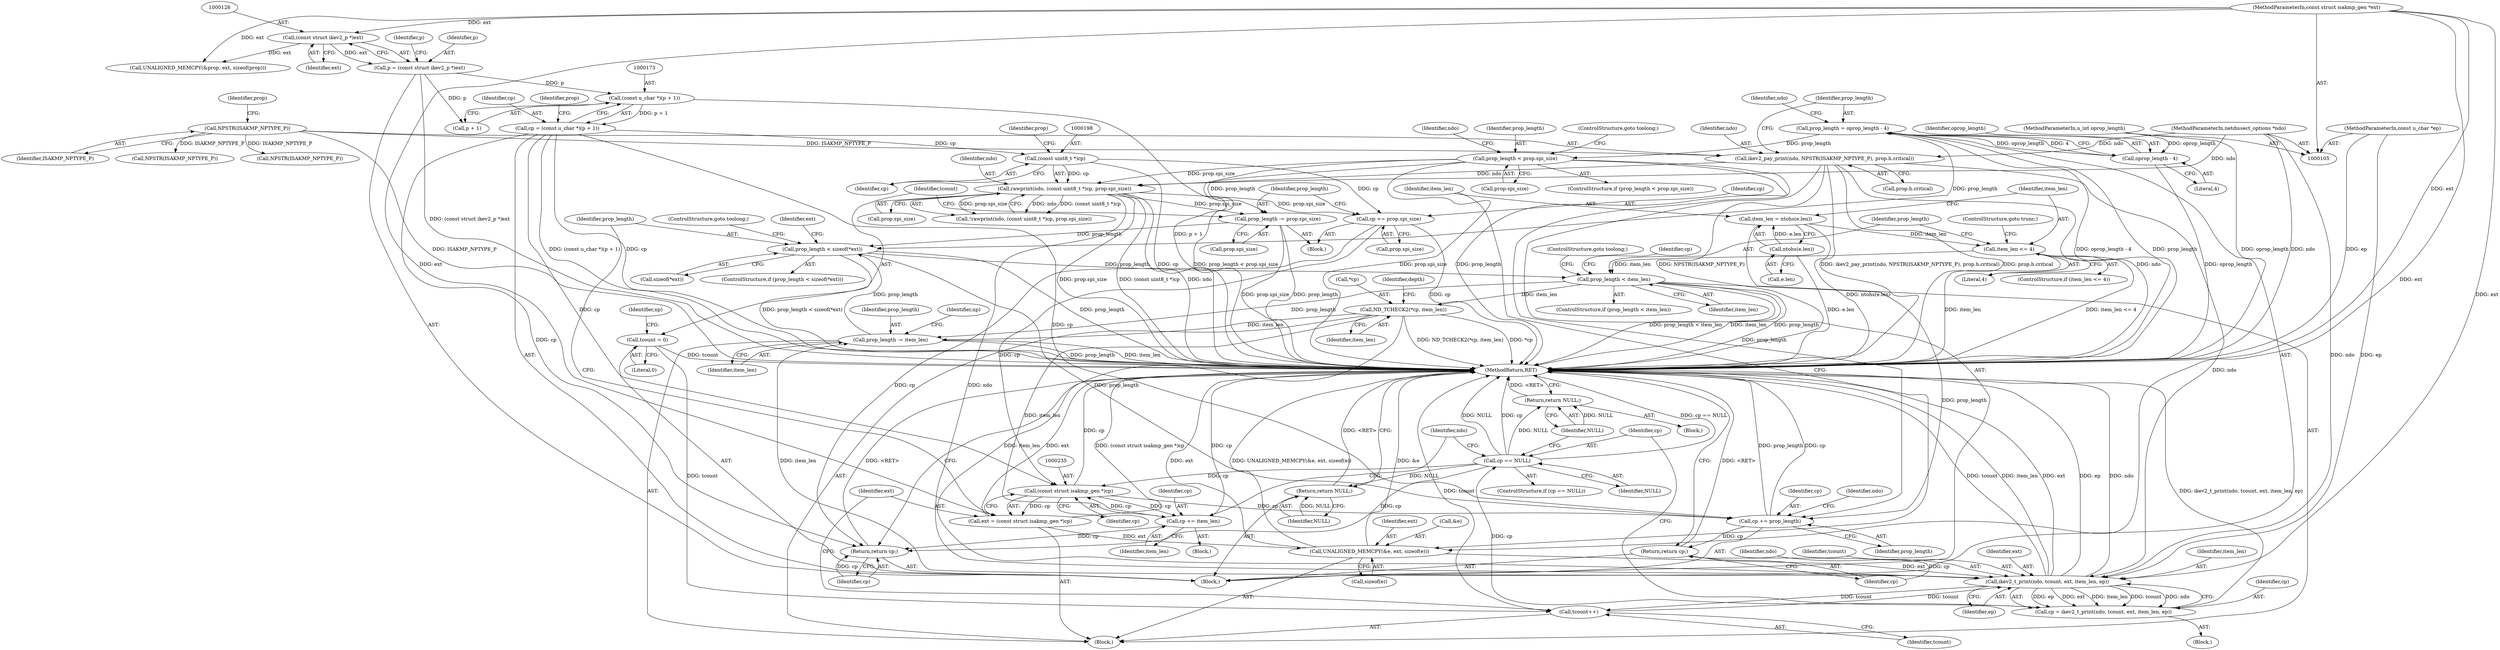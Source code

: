 digraph "0_tcpdump_8dca25d26c7ca2caf6138267f6f17111212c156e_10@API" {
"1000238" [label="(Call,prop_length < sizeof(*ext))"];
"1000209" [label="(Call,prop_length -= prop.spi_size)"];
"1000195" [label="(Call,rawprint(ndo, (const uint8_t *)cp, prop.spi_size))"];
"1000137" [label="(Call,ikev2_pay_print(ndo, NPSTR(ISAKMP_NPTYPE_P), prop.h.critical))"];
"1000106" [label="(MethodParameterIn,netdissect_options *ndo)"];
"1000139" [label="(Call,NPSTR(ISAKMP_NPTYPE_P))"];
"1000197" [label="(Call,(const uint8_t *)cp)"];
"1000170" [label="(Call,cp = (const u_char *)(p + 1))"];
"1000172" [label="(Call,(const u_char *)(p + 1))"];
"1000123" [label="(Call,p = (const struct ikev2_p *)ext)"];
"1000125" [label="(Call,(const struct ikev2_p *)ext)"];
"1000109" [label="(MethodParameterIn,const struct isakmp_gen *ext)"];
"1000183" [label="(Call,prop_length < prop.spi_size)"];
"1000146" [label="(Call,prop_length = oprop_length - 4)"];
"1000148" [label="(Call,oprop_length - 4)"];
"1000110" [label="(MethodParameterIn,u_int oprop_length)"];
"1000334" [label="(Call,prop_length -= item_len)"];
"1000303" [label="(Call,ikev2_t_print(ndo, tcount, ext, item_len, ep))"];
"1000230" [label="(Call,tcount++)"];
"1000214" [label="(Call,tcount = 0)"];
"1000247" [label="(Call,UNALIGNED_MEMCPY(&e, ext, sizeof(e)))"];
"1000232" [label="(Call,ext = (const struct isakmp_gen *)cp)"];
"1000234" [label="(Call,(const struct isakmp_gen *)cp)"];
"1000325" [label="(Call,cp += item_len)"];
"1000269" [label="(Call,ND_TCHECK2(*cp, item_len))"];
"1000265" [label="(Call,prop_length < item_len)"];
"1000238" [label="(Call,prop_length < sizeof(*ext))"];
"1000260" [label="(Call,item_len <= 4)"];
"1000253" [label="(Call,item_len = ntohs(e.len))"];
"1000255" [label="(Call,ntohs(e.len))"];
"1000310" [label="(Call,cp == NULL)"];
"1000301" [label="(Call,cp = ikev2_t_print(ndo, tcount, ext, item_len, ep))"];
"1000204" [label="(Call,cp += prop.spi_size)"];
"1000111" [label="(MethodParameterIn,const u_char *ep)"];
"1000337" [label="(Return,return cp;)"];
"1000340" [label="(Call,cp += prop_length)"];
"1000350" [label="(Return,return cp;)"];
"1000314" [label="(Return,return NULL;)"];
"1000360" [label="(Return,return NULL;)"];
"1000231" [label="(Identifier,tcount)"];
"1000200" [label="(Call,prop.spi_size)"];
"1000171" [label="(Identifier,cp)"];
"1000232" [label="(Call,ext = (const struct isakmp_gen *)cp)"];
"1000342" [label="(Identifier,prop_length)"];
"1000327" [label="(Identifier,item_len)"];
"1000362" [label="(MethodReturn,RET)"];
"1000191" [label="(Identifier,ndo)"];
"1000262" [label="(Literal,4)"];
"1000243" [label="(ControlStructure,goto toolong;)"];
"1000265" [label="(Call,prop_length < item_len)"];
"1000270" [label="(Call,*cp)"];
"1000253" [label="(Call,item_len = ntohs(e.len))"];
"1000147" [label="(Identifier,prop_length)"];
"1000215" [label="(Identifier,tcount)"];
"1000269" [label="(Call,ND_TCHECK2(*cp, item_len))"];
"1000341" [label="(Identifier,cp)"];
"1000336" [label="(Identifier,item_len)"];
"1000307" [label="(Identifier,item_len)"];
"1000219" [label="(Identifier,np)"];
"1000326" [label="(Identifier,cp)"];
"1000247" [label="(Call,UNALIGNED_MEMCPY(&e, ext, sizeof(e)))"];
"1000360" [label="(Return,return NULL;)"];
"1000361" [label="(Identifier,NULL)"];
"1000325" [label="(Call,cp += item_len)"];
"1000140" [label="(Identifier,ISAKMP_NPTYPE_P)"];
"1000137" [label="(Call,ikev2_pay_print(ndo, NPSTR(ISAKMP_NPTYPE_P), prop.h.critical))"];
"1000302" [label="(Identifier,cp)"];
"1000195" [label="(Call,rawprint(ndo, (const uint8_t *)cp, prop.spi_size))"];
"1000274" [label="(Identifier,depth)"];
"1000216" [label="(Literal,0)"];
"1000309" [label="(ControlStructure,if (cp == NULL))"];
"1000130" [label="(Identifier,p)"];
"1000109" [label="(MethodParameterIn,const struct isakmp_gen *ext)"];
"1000113" [label="(Block,)"];
"1000185" [label="(Call,prop.spi_size)"];
"1000181" [label="(Block,)"];
"1000170" [label="(Call,cp = (const u_char *)(p + 1))"];
"1000246" [label="(Identifier,ext)"];
"1000255" [label="(Call,ntohs(e.len))"];
"1000201" [label="(Identifier,prop)"];
"1000123" [label="(Call,p = (const struct ikev2_p *)ext)"];
"1000127" [label="(Identifier,ext)"];
"1000110" [label="(MethodParameterIn,u_int oprop_length)"];
"1000233" [label="(Identifier,ext)"];
"1000350" [label="(Return,return cp;)"];
"1000146" [label="(Call,prop_length = oprop_length - 4)"];
"1000106" [label="(MethodParameterIn,netdissect_options *ndo)"];
"1000139" [label="(Call,NPSTR(ISAKMP_NPTYPE_P))"];
"1000308" [label="(Identifier,ep)"];
"1000261" [label="(Identifier,item_len)"];
"1000209" [label="(Call,prop_length -= prop.spi_size)"];
"1000301" [label="(Call,cp = ikev2_t_print(ndo, tcount, ext, item_len, ep))"];
"1000149" [label="(Identifier,oprop_length)"];
"1000210" [label="(Identifier,prop_length)"];
"1000182" [label="(ControlStructure,if (prop_length < prop.spi_size))"];
"1000172" [label="(Call,(const u_char *)(p + 1))"];
"1000345" [label="(Identifier,ndo)"];
"1000184" [label="(Identifier,prop_length)"];
"1000335" [label="(Identifier,prop_length)"];
"1000225" [label="(Identifier,np)"];
"1000206" [label="(Call,prop.spi_size)"];
"1000358" [label="(Call,NPSTR(ISAKMP_NPTYPE_P))"];
"1000183" [label="(Call,prop_length < prop.spi_size)"];
"1000304" [label="(Identifier,ndo)"];
"1000211" [label="(Call,prop.spi_size)"];
"1000266" [label="(Identifier,prop_length)"];
"1000338" [label="(Identifier,cp)"];
"1000263" [label="(ControlStructure,goto trunc;)"];
"1000264" [label="(ControlStructure,if (prop_length < item_len))"];
"1000259" [label="(ControlStructure,if (item_len <= 4))"];
"1000153" [label="(Identifier,ndo)"];
"1000340" [label="(Call,cp += prop_length)"];
"1000311" [label="(Identifier,cp)"];
"1000214" [label="(Call,tcount = 0)"];
"1000138" [label="(Identifier,ndo)"];
"1000239" [label="(Identifier,prop_length)"];
"1000148" [label="(Call,oprop_length - 4)"];
"1000305" [label="(Identifier,tcount)"];
"1000111" [label="(MethodParameterIn,const u_char *ep)"];
"1000131" [label="(Call,UNALIGNED_MEMCPY(&prop, ext, sizeof(prop)))"];
"1000236" [label="(Identifier,cp)"];
"1000260" [label="(Call,item_len <= 4)"];
"1000197" [label="(Call,(const uint8_t *)cp)"];
"1000125" [label="(Call,(const struct ikev2_p *)ext)"];
"1000250" [label="(Identifier,ext)"];
"1000199" [label="(Identifier,cp)"];
"1000348" [label="(Call,NPSTR(ISAKMP_NPTYPE_P))"];
"1000351" [label="(Identifier,cp)"];
"1000267" [label="(Identifier,item_len)"];
"1000141" [label="(Call,prop.h.critical)"];
"1000230" [label="(Call,tcount++)"];
"1000204" [label="(Call,cp += prop.spi_size)"];
"1000234" [label="(Call,(const struct isakmp_gen *)cp)"];
"1000303" [label="(Call,ikev2_t_print(ndo, tcount, ext, item_len, ep))"];
"1000150" [label="(Literal,4)"];
"1000337" [label="(Return,return cp;)"];
"1000312" [label="(Identifier,NULL)"];
"1000317" [label="(Block,)"];
"1000205" [label="(Identifier,cp)"];
"1000194" [label="(Call,!rawprint(ndo, (const uint8_t *)cp, prop.spi_size))"];
"1000271" [label="(Identifier,cp)"];
"1000124" [label="(Identifier,p)"];
"1000143" [label="(Identifier,prop)"];
"1000179" [label="(Identifier,prop)"];
"1000229" [label="(Block,)"];
"1000256" [label="(Call,e.len)"];
"1000330" [label="(Identifier,ndo)"];
"1000254" [label="(Identifier,item_len)"];
"1000174" [label="(Call,p + 1)"];
"1000240" [label="(Call,sizeof(*ext))"];
"1000306" [label="(Identifier,ext)"];
"1000313" [label="(Block,)"];
"1000196" [label="(Identifier,ndo)"];
"1000237" [label="(ControlStructure,if (prop_length < sizeof(*ext)))"];
"1000272" [label="(Identifier,item_len)"];
"1000188" [label="(ControlStructure,goto toolong;)"];
"1000315" [label="(Identifier,NULL)"];
"1000238" [label="(Call,prop_length < sizeof(*ext))"];
"1000300" [label="(Block,)"];
"1000248" [label="(Call,&e)"];
"1000334" [label="(Call,prop_length -= item_len)"];
"1000268" [label="(ControlStructure,goto toolong;)"];
"1000251" [label="(Call,sizeof(e))"];
"1000314" [label="(Return,return NULL;)"];
"1000310" [label="(Call,cp == NULL)"];
"1000238" -> "1000237"  [label="AST: "];
"1000238" -> "1000240"  [label="CFG: "];
"1000239" -> "1000238"  [label="AST: "];
"1000240" -> "1000238"  [label="AST: "];
"1000243" -> "1000238"  [label="CFG: "];
"1000246" -> "1000238"  [label="CFG: "];
"1000238" -> "1000362"  [label="DDG: prop_length"];
"1000238" -> "1000362"  [label="DDG: prop_length < sizeof(*ext)"];
"1000209" -> "1000238"  [label="DDG: prop_length"];
"1000146" -> "1000238"  [label="DDG: prop_length"];
"1000334" -> "1000238"  [label="DDG: prop_length"];
"1000238" -> "1000265"  [label="DDG: prop_length"];
"1000238" -> "1000340"  [label="DDG: prop_length"];
"1000209" -> "1000181"  [label="AST: "];
"1000209" -> "1000211"  [label="CFG: "];
"1000210" -> "1000209"  [label="AST: "];
"1000211" -> "1000209"  [label="AST: "];
"1000215" -> "1000209"  [label="CFG: "];
"1000209" -> "1000362"  [label="DDG: prop_length"];
"1000209" -> "1000362"  [label="DDG: prop.spi_size"];
"1000195" -> "1000209"  [label="DDG: prop.spi_size"];
"1000183" -> "1000209"  [label="DDG: prop_length"];
"1000195" -> "1000194"  [label="AST: "];
"1000195" -> "1000200"  [label="CFG: "];
"1000196" -> "1000195"  [label="AST: "];
"1000197" -> "1000195"  [label="AST: "];
"1000200" -> "1000195"  [label="AST: "];
"1000194" -> "1000195"  [label="CFG: "];
"1000195" -> "1000362"  [label="DDG: prop.spi_size"];
"1000195" -> "1000362"  [label="DDG: (const uint8_t *)cp"];
"1000195" -> "1000362"  [label="DDG: ndo"];
"1000195" -> "1000194"  [label="DDG: ndo"];
"1000195" -> "1000194"  [label="DDG: (const uint8_t *)cp"];
"1000195" -> "1000194"  [label="DDG: prop.spi_size"];
"1000137" -> "1000195"  [label="DDG: ndo"];
"1000106" -> "1000195"  [label="DDG: ndo"];
"1000197" -> "1000195"  [label="DDG: cp"];
"1000183" -> "1000195"  [label="DDG: prop.spi_size"];
"1000195" -> "1000204"  [label="DDG: prop.spi_size"];
"1000195" -> "1000303"  [label="DDG: ndo"];
"1000137" -> "1000113"  [label="AST: "];
"1000137" -> "1000141"  [label="CFG: "];
"1000138" -> "1000137"  [label="AST: "];
"1000139" -> "1000137"  [label="AST: "];
"1000141" -> "1000137"  [label="AST: "];
"1000147" -> "1000137"  [label="CFG: "];
"1000137" -> "1000362"  [label="DDG: prop.h.critical"];
"1000137" -> "1000362"  [label="DDG: NPSTR(ISAKMP_NPTYPE_P)"];
"1000137" -> "1000362"  [label="DDG: ndo"];
"1000137" -> "1000362"  [label="DDG: ikev2_pay_print(ndo, NPSTR(ISAKMP_NPTYPE_P), prop.h.critical)"];
"1000106" -> "1000137"  [label="DDG: ndo"];
"1000139" -> "1000137"  [label="DDG: ISAKMP_NPTYPE_P"];
"1000137" -> "1000303"  [label="DDG: ndo"];
"1000106" -> "1000105"  [label="AST: "];
"1000106" -> "1000362"  [label="DDG: ndo"];
"1000106" -> "1000303"  [label="DDG: ndo"];
"1000139" -> "1000140"  [label="CFG: "];
"1000140" -> "1000139"  [label="AST: "];
"1000143" -> "1000139"  [label="CFG: "];
"1000139" -> "1000362"  [label="DDG: ISAKMP_NPTYPE_P"];
"1000139" -> "1000348"  [label="DDG: ISAKMP_NPTYPE_P"];
"1000139" -> "1000358"  [label="DDG: ISAKMP_NPTYPE_P"];
"1000197" -> "1000199"  [label="CFG: "];
"1000198" -> "1000197"  [label="AST: "];
"1000199" -> "1000197"  [label="AST: "];
"1000201" -> "1000197"  [label="CFG: "];
"1000197" -> "1000362"  [label="DDG: cp"];
"1000170" -> "1000197"  [label="DDG: cp"];
"1000197" -> "1000204"  [label="DDG: cp"];
"1000170" -> "1000113"  [label="AST: "];
"1000170" -> "1000172"  [label="CFG: "];
"1000171" -> "1000170"  [label="AST: "];
"1000172" -> "1000170"  [label="AST: "];
"1000179" -> "1000170"  [label="CFG: "];
"1000170" -> "1000362"  [label="DDG: (const u_char *)(p + 1)"];
"1000170" -> "1000362"  [label="DDG: cp"];
"1000172" -> "1000170"  [label="DDG: p + 1"];
"1000170" -> "1000234"  [label="DDG: cp"];
"1000170" -> "1000337"  [label="DDG: cp"];
"1000170" -> "1000340"  [label="DDG: cp"];
"1000172" -> "1000174"  [label="CFG: "];
"1000173" -> "1000172"  [label="AST: "];
"1000174" -> "1000172"  [label="AST: "];
"1000172" -> "1000362"  [label="DDG: p + 1"];
"1000123" -> "1000172"  [label="DDG: p"];
"1000123" -> "1000113"  [label="AST: "];
"1000123" -> "1000125"  [label="CFG: "];
"1000124" -> "1000123"  [label="AST: "];
"1000125" -> "1000123"  [label="AST: "];
"1000130" -> "1000123"  [label="CFG: "];
"1000123" -> "1000362"  [label="DDG: (const struct ikev2_p *)ext"];
"1000125" -> "1000123"  [label="DDG: ext"];
"1000123" -> "1000174"  [label="DDG: p"];
"1000125" -> "1000127"  [label="CFG: "];
"1000126" -> "1000125"  [label="AST: "];
"1000127" -> "1000125"  [label="AST: "];
"1000109" -> "1000125"  [label="DDG: ext"];
"1000125" -> "1000131"  [label="DDG: ext"];
"1000109" -> "1000105"  [label="AST: "];
"1000109" -> "1000362"  [label="DDG: ext"];
"1000109" -> "1000131"  [label="DDG: ext"];
"1000109" -> "1000232"  [label="DDG: ext"];
"1000109" -> "1000247"  [label="DDG: ext"];
"1000109" -> "1000303"  [label="DDG: ext"];
"1000183" -> "1000182"  [label="AST: "];
"1000183" -> "1000185"  [label="CFG: "];
"1000184" -> "1000183"  [label="AST: "];
"1000185" -> "1000183"  [label="AST: "];
"1000188" -> "1000183"  [label="CFG: "];
"1000191" -> "1000183"  [label="CFG: "];
"1000183" -> "1000362"  [label="DDG: prop.spi_size"];
"1000183" -> "1000362"  [label="DDG: prop_length"];
"1000183" -> "1000362"  [label="DDG: prop_length < prop.spi_size"];
"1000146" -> "1000183"  [label="DDG: prop_length"];
"1000183" -> "1000340"  [label="DDG: prop_length"];
"1000146" -> "1000113"  [label="AST: "];
"1000146" -> "1000148"  [label="CFG: "];
"1000147" -> "1000146"  [label="AST: "];
"1000148" -> "1000146"  [label="AST: "];
"1000153" -> "1000146"  [label="CFG: "];
"1000146" -> "1000362"  [label="DDG: oprop_length - 4"];
"1000146" -> "1000362"  [label="DDG: prop_length"];
"1000148" -> "1000146"  [label="DDG: oprop_length"];
"1000148" -> "1000146"  [label="DDG: 4"];
"1000148" -> "1000150"  [label="CFG: "];
"1000149" -> "1000148"  [label="AST: "];
"1000150" -> "1000148"  [label="AST: "];
"1000148" -> "1000362"  [label="DDG: oprop_length"];
"1000110" -> "1000148"  [label="DDG: oprop_length"];
"1000110" -> "1000105"  [label="AST: "];
"1000110" -> "1000362"  [label="DDG: oprop_length"];
"1000334" -> "1000229"  [label="AST: "];
"1000334" -> "1000336"  [label="CFG: "];
"1000335" -> "1000334"  [label="AST: "];
"1000336" -> "1000334"  [label="AST: "];
"1000225" -> "1000334"  [label="CFG: "];
"1000334" -> "1000362"  [label="DDG: item_len"];
"1000334" -> "1000362"  [label="DDG: prop_length"];
"1000303" -> "1000334"  [label="DDG: item_len"];
"1000269" -> "1000334"  [label="DDG: item_len"];
"1000265" -> "1000334"  [label="DDG: prop_length"];
"1000303" -> "1000301"  [label="AST: "];
"1000303" -> "1000308"  [label="CFG: "];
"1000304" -> "1000303"  [label="AST: "];
"1000305" -> "1000303"  [label="AST: "];
"1000306" -> "1000303"  [label="AST: "];
"1000307" -> "1000303"  [label="AST: "];
"1000308" -> "1000303"  [label="AST: "];
"1000301" -> "1000303"  [label="CFG: "];
"1000303" -> "1000362"  [label="DDG: ndo"];
"1000303" -> "1000362"  [label="DDG: tcount"];
"1000303" -> "1000362"  [label="DDG: item_len"];
"1000303" -> "1000362"  [label="DDG: ext"];
"1000303" -> "1000362"  [label="DDG: ep"];
"1000303" -> "1000230"  [label="DDG: tcount"];
"1000303" -> "1000301"  [label="DDG: ep"];
"1000303" -> "1000301"  [label="DDG: ext"];
"1000303" -> "1000301"  [label="DDG: item_len"];
"1000303" -> "1000301"  [label="DDG: tcount"];
"1000303" -> "1000301"  [label="DDG: ndo"];
"1000230" -> "1000303"  [label="DDG: tcount"];
"1000247" -> "1000303"  [label="DDG: ext"];
"1000269" -> "1000303"  [label="DDG: item_len"];
"1000111" -> "1000303"  [label="DDG: ep"];
"1000230" -> "1000229"  [label="AST: "];
"1000230" -> "1000231"  [label="CFG: "];
"1000231" -> "1000230"  [label="AST: "];
"1000233" -> "1000230"  [label="CFG: "];
"1000230" -> "1000362"  [label="DDG: tcount"];
"1000214" -> "1000230"  [label="DDG: tcount"];
"1000214" -> "1000113"  [label="AST: "];
"1000214" -> "1000216"  [label="CFG: "];
"1000215" -> "1000214"  [label="AST: "];
"1000216" -> "1000214"  [label="AST: "];
"1000219" -> "1000214"  [label="CFG: "];
"1000214" -> "1000362"  [label="DDG: tcount"];
"1000247" -> "1000229"  [label="AST: "];
"1000247" -> "1000251"  [label="CFG: "];
"1000248" -> "1000247"  [label="AST: "];
"1000250" -> "1000247"  [label="AST: "];
"1000251" -> "1000247"  [label="AST: "];
"1000254" -> "1000247"  [label="CFG: "];
"1000247" -> "1000362"  [label="DDG: &e"];
"1000247" -> "1000362"  [label="DDG: ext"];
"1000247" -> "1000362"  [label="DDG: UNALIGNED_MEMCPY(&e, ext, sizeof(e))"];
"1000232" -> "1000247"  [label="DDG: ext"];
"1000232" -> "1000229"  [label="AST: "];
"1000232" -> "1000234"  [label="CFG: "];
"1000233" -> "1000232"  [label="AST: "];
"1000234" -> "1000232"  [label="AST: "];
"1000239" -> "1000232"  [label="CFG: "];
"1000232" -> "1000362"  [label="DDG: ext"];
"1000232" -> "1000362"  [label="DDG: (const struct isakmp_gen *)cp"];
"1000234" -> "1000232"  [label="DDG: cp"];
"1000234" -> "1000236"  [label="CFG: "];
"1000235" -> "1000234"  [label="AST: "];
"1000236" -> "1000234"  [label="AST: "];
"1000234" -> "1000362"  [label="DDG: cp"];
"1000325" -> "1000234"  [label="DDG: cp"];
"1000310" -> "1000234"  [label="DDG: cp"];
"1000204" -> "1000234"  [label="DDG: cp"];
"1000234" -> "1000325"  [label="DDG: cp"];
"1000234" -> "1000340"  [label="DDG: cp"];
"1000325" -> "1000317"  [label="AST: "];
"1000325" -> "1000327"  [label="CFG: "];
"1000326" -> "1000325"  [label="AST: "];
"1000327" -> "1000325"  [label="AST: "];
"1000330" -> "1000325"  [label="CFG: "];
"1000325" -> "1000362"  [label="DDG: cp"];
"1000269" -> "1000325"  [label="DDG: item_len"];
"1000325" -> "1000337"  [label="DDG: cp"];
"1000269" -> "1000229"  [label="AST: "];
"1000269" -> "1000272"  [label="CFG: "];
"1000270" -> "1000269"  [label="AST: "];
"1000272" -> "1000269"  [label="AST: "];
"1000274" -> "1000269"  [label="CFG: "];
"1000269" -> "1000362"  [label="DDG: ND_TCHECK2(*cp, item_len)"];
"1000269" -> "1000362"  [label="DDG: *cp"];
"1000265" -> "1000269"  [label="DDG: item_len"];
"1000265" -> "1000264"  [label="AST: "];
"1000265" -> "1000267"  [label="CFG: "];
"1000266" -> "1000265"  [label="AST: "];
"1000267" -> "1000265"  [label="AST: "];
"1000268" -> "1000265"  [label="CFG: "];
"1000271" -> "1000265"  [label="CFG: "];
"1000265" -> "1000362"  [label="DDG: prop_length < item_len"];
"1000265" -> "1000362"  [label="DDG: item_len"];
"1000265" -> "1000362"  [label="DDG: prop_length"];
"1000260" -> "1000265"  [label="DDG: item_len"];
"1000265" -> "1000340"  [label="DDG: prop_length"];
"1000260" -> "1000259"  [label="AST: "];
"1000260" -> "1000262"  [label="CFG: "];
"1000261" -> "1000260"  [label="AST: "];
"1000262" -> "1000260"  [label="AST: "];
"1000263" -> "1000260"  [label="CFG: "];
"1000266" -> "1000260"  [label="CFG: "];
"1000260" -> "1000362"  [label="DDG: item_len <= 4"];
"1000260" -> "1000362"  [label="DDG: item_len"];
"1000253" -> "1000260"  [label="DDG: item_len"];
"1000253" -> "1000229"  [label="AST: "];
"1000253" -> "1000255"  [label="CFG: "];
"1000254" -> "1000253"  [label="AST: "];
"1000255" -> "1000253"  [label="AST: "];
"1000261" -> "1000253"  [label="CFG: "];
"1000253" -> "1000362"  [label="DDG: ntohs(e.len)"];
"1000255" -> "1000253"  [label="DDG: e.len"];
"1000255" -> "1000256"  [label="CFG: "];
"1000256" -> "1000255"  [label="AST: "];
"1000255" -> "1000362"  [label="DDG: e.len"];
"1000310" -> "1000309"  [label="AST: "];
"1000310" -> "1000312"  [label="CFG: "];
"1000311" -> "1000310"  [label="AST: "];
"1000312" -> "1000310"  [label="AST: "];
"1000315" -> "1000310"  [label="CFG: "];
"1000330" -> "1000310"  [label="CFG: "];
"1000310" -> "1000362"  [label="DDG: cp == NULL"];
"1000310" -> "1000362"  [label="DDG: NULL"];
"1000310" -> "1000362"  [label="DDG: cp"];
"1000301" -> "1000310"  [label="DDG: cp"];
"1000310" -> "1000314"  [label="DDG: NULL"];
"1000310" -> "1000337"  [label="DDG: cp"];
"1000310" -> "1000360"  [label="DDG: NULL"];
"1000301" -> "1000300"  [label="AST: "];
"1000302" -> "1000301"  [label="AST: "];
"1000311" -> "1000301"  [label="CFG: "];
"1000301" -> "1000362"  [label="DDG: ikev2_t_print(ndo, tcount, ext, item_len, ep)"];
"1000204" -> "1000181"  [label="AST: "];
"1000204" -> "1000206"  [label="CFG: "];
"1000205" -> "1000204"  [label="AST: "];
"1000206" -> "1000204"  [label="AST: "];
"1000210" -> "1000204"  [label="CFG: "];
"1000204" -> "1000362"  [label="DDG: cp"];
"1000204" -> "1000337"  [label="DDG: cp"];
"1000111" -> "1000105"  [label="AST: "];
"1000111" -> "1000362"  [label="DDG: ep"];
"1000337" -> "1000113"  [label="AST: "];
"1000337" -> "1000338"  [label="CFG: "];
"1000338" -> "1000337"  [label="AST: "];
"1000362" -> "1000337"  [label="CFG: "];
"1000337" -> "1000362"  [label="DDG: <RET>"];
"1000338" -> "1000337"  [label="DDG: cp"];
"1000340" -> "1000113"  [label="AST: "];
"1000340" -> "1000342"  [label="CFG: "];
"1000341" -> "1000340"  [label="AST: "];
"1000342" -> "1000340"  [label="AST: "];
"1000345" -> "1000340"  [label="CFG: "];
"1000340" -> "1000362"  [label="DDG: prop_length"];
"1000340" -> "1000362"  [label="DDG: cp"];
"1000340" -> "1000350"  [label="DDG: cp"];
"1000350" -> "1000113"  [label="AST: "];
"1000350" -> "1000351"  [label="CFG: "];
"1000351" -> "1000350"  [label="AST: "];
"1000362" -> "1000350"  [label="CFG: "];
"1000350" -> "1000362"  [label="DDG: <RET>"];
"1000351" -> "1000350"  [label="DDG: cp"];
"1000314" -> "1000313"  [label="AST: "];
"1000314" -> "1000315"  [label="CFG: "];
"1000315" -> "1000314"  [label="AST: "];
"1000362" -> "1000314"  [label="CFG: "];
"1000314" -> "1000362"  [label="DDG: <RET>"];
"1000315" -> "1000314"  [label="DDG: NULL"];
"1000360" -> "1000113"  [label="AST: "];
"1000360" -> "1000361"  [label="CFG: "];
"1000361" -> "1000360"  [label="AST: "];
"1000362" -> "1000360"  [label="CFG: "];
"1000360" -> "1000362"  [label="DDG: <RET>"];
"1000361" -> "1000360"  [label="DDG: NULL"];
}
